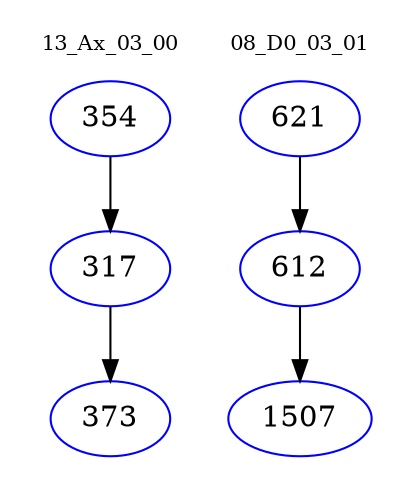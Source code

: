 digraph{
subgraph cluster_0 {
color = white
label = "13_Ax_03_00";
fontsize=10;
T0_354 [label="354", color="blue"]
T0_354 -> T0_317 [color="black"]
T0_317 [label="317", color="blue"]
T0_317 -> T0_373 [color="black"]
T0_373 [label="373", color="blue"]
}
subgraph cluster_1 {
color = white
label = "08_D0_03_01";
fontsize=10;
T1_621 [label="621", color="blue"]
T1_621 -> T1_612 [color="black"]
T1_612 [label="612", color="blue"]
T1_612 -> T1_1507 [color="black"]
T1_1507 [label="1507", color="blue"]
}
}
